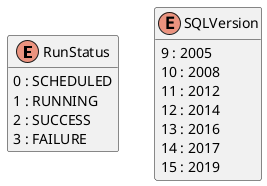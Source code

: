 @startuml

' hide the spot
' hide circle
hide empty members

' avoid problems with angled crows feet
skinparam linetype ortho


' domains
enum "RunStatus" {
0 : SCHEDULED 
1 : RUNNING
2 : SUCCESS
3 : FAILURE
}

enum "SQLVersion" {
9 : 2005
10 : 2008
11 : 2012
12 : 2014
13 : 2016
14 : 2017
15 : 2019
}


@enduml